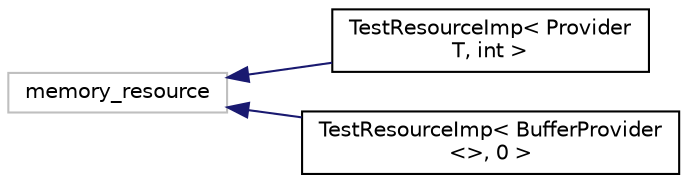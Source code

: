 digraph "Graphical Class Hierarchy"
{
  edge [fontname="Helvetica",fontsize="10",labelfontname="Helvetica",labelfontsize="10"];
  node [fontname="Helvetica",fontsize="10",shape=record];
  rankdir="LR";
  Node1918 [label="memory_resource",height=0.2,width=0.4,color="grey75", fillcolor="white", style="filled"];
  Node1918 -> Node0 [dir="back",color="midnightblue",fontsize="10",style="solid",fontname="Helvetica"];
  Node0 [label="TestResourceImp\< Provider\lT, int \>",height=0.2,width=0.4,color="black", fillcolor="white", style="filled",URL="$class_test_resource_imp.html"];
  Node1918 -> Node1920 [dir="back",color="midnightblue",fontsize="10",style="solid",fontname="Helvetica"];
  Node1920 [label="TestResourceImp\< BufferProvider\l\<\>, 0 \>",height=0.2,width=0.4,color="black", fillcolor="white", style="filled",URL="$class_test_resource_imp.html"];
}
